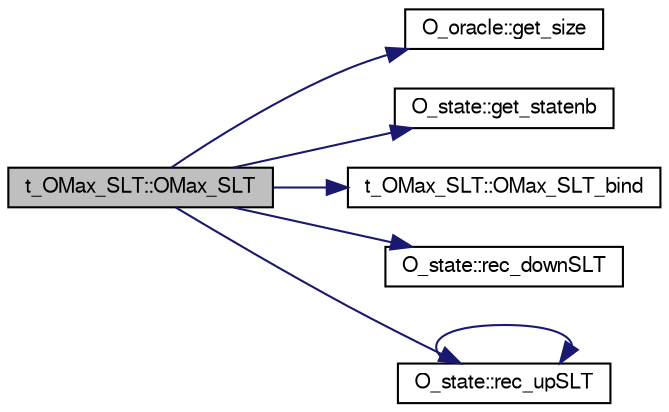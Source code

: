digraph G
{
  bgcolor="transparent";
  edge [fontname="FreeSans",fontsize="10",labelfontname="FreeSans",labelfontsize="10"];
  node [fontname="FreeSans",fontsize="10",shape=record];
  rankdir=LR;
  Node1 [label="t_OMax_SLT::OMax_SLT",height=0.2,width=0.4,color="black", fillcolor="grey75", style="filled" fontcolor="black"];
  Node1 -> Node2 [color="midnightblue",fontsize="10",style="solid",fontname="FreeSans"];
  Node2 [label="O_oracle::get_size",height=0.2,width=0.4,color="black",URL="$class_o__oracle.html#a084597a4f020b5ddadc603881b596d4f",tooltip="Return the current size of FO."];
  Node1 -> Node3 [color="midnightblue",fontsize="10",style="solid",fontname="FreeSans"];
  Node3 [label="O_state::get_statenb",height=0.2,width=0.4,color="black",URL="$class_o__state.html#a046051313287022e6d9893beac4f3e4b",tooltip="Return the number of the state in FO."];
  Node1 -> Node4 [color="midnightblue",fontsize="10",style="solid",fontname="FreeSans"];
  Node4 [label="t_OMax_SLT::OMax_SLT_bind",height=0.2,width=0.4,color="black",URL="$structt___o_max___s_l_t.html#ad4227dddeba43f5e41a96fec871855d8",tooltip="Bind the object with FO."];
  Node1 -> Node5 [color="midnightblue",fontsize="10",style="solid",fontname="FreeSans"];
  Node5 [label="O_state::rec_downSLT",height=0.2,width=0.4,color="black",URL="$class_o__state.html#a98855c859fe7d952b6fe447e4bdbdddc",tooltip="Recursive function to follow reverse suffix links."];
  Node1 -> Node6 [color="midnightblue",fontsize="10",style="solid",fontname="FreeSans"];
  Node6 [label="O_state::rec_upSLT",height=0.2,width=0.4,color="black",URL="$class_o__state.html#aa1071779e17c28e97b9366f186ed8465",tooltip="Recursive function to follow suffix links."];
  Node6 -> Node6 [color="midnightblue",fontsize="10",style="solid",fontname="FreeSans"];
}
